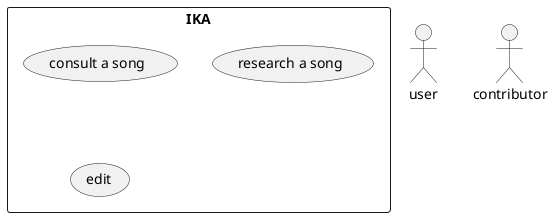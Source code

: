 @startuml
'declaration of the actors
actor user
actor contributor

'declaration of the use cases
rectangle IKA{
(consult a song)
(research a song)
(edit)

}
@enduml
